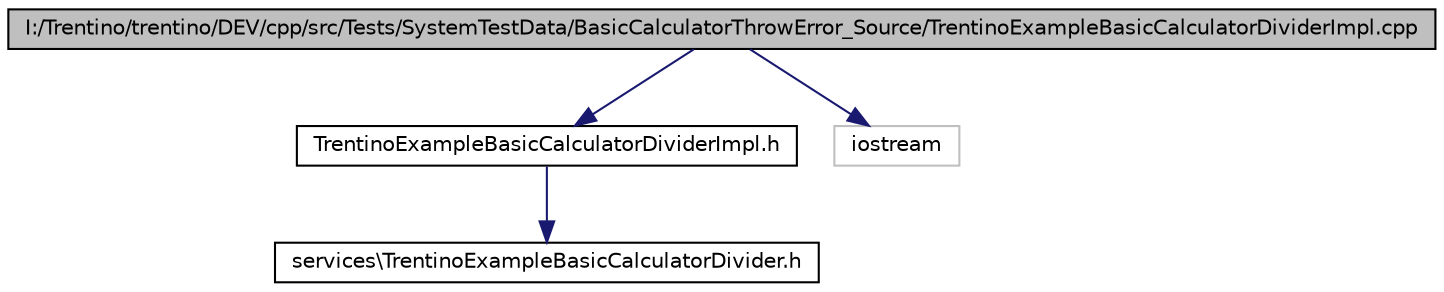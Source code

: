digraph G
{
  edge [fontname="Helvetica",fontsize="10",labelfontname="Helvetica",labelfontsize="10"];
  node [fontname="Helvetica",fontsize="10",shape=record];
  Node1 [label="I:/Trentino/trentino/DEV/cpp/src/Tests/SystemTestData/BasicCalculatorThrowError_Source/TrentinoExampleBasicCalculatorDividerImpl.cpp",height=0.2,width=0.4,color="black", fillcolor="grey75", style="filled" fontcolor="black"];
  Node1 -> Node2 [color="midnightblue",fontsize="10",style="solid",fontname="Helvetica"];
  Node2 [label="TrentinoExampleBasicCalculatorDividerImpl.h",height=0.2,width=0.4,color="black", fillcolor="white", style="filled",URL="$_system_test_data_2_basic_calculator_throw_error___source_2_trentino_example_basic_calculator_divider_impl_8h.html"];
  Node2 -> Node3 [color="midnightblue",fontsize="10",style="solid",fontname="Helvetica"];
  Node3 [label="services\\TrentinoExampleBasicCalculatorDivider.h",height=0.2,width=0.4,color="black", fillcolor="white", style="filled",URL="$_system_test_data_2_basic_calculator_throw_error___source_2services_2_trentino_example_basic_calculator_divider_8h.html"];
  Node1 -> Node4 [color="midnightblue",fontsize="10",style="solid",fontname="Helvetica"];
  Node4 [label="iostream",height=0.2,width=0.4,color="grey75", fillcolor="white", style="filled"];
}
